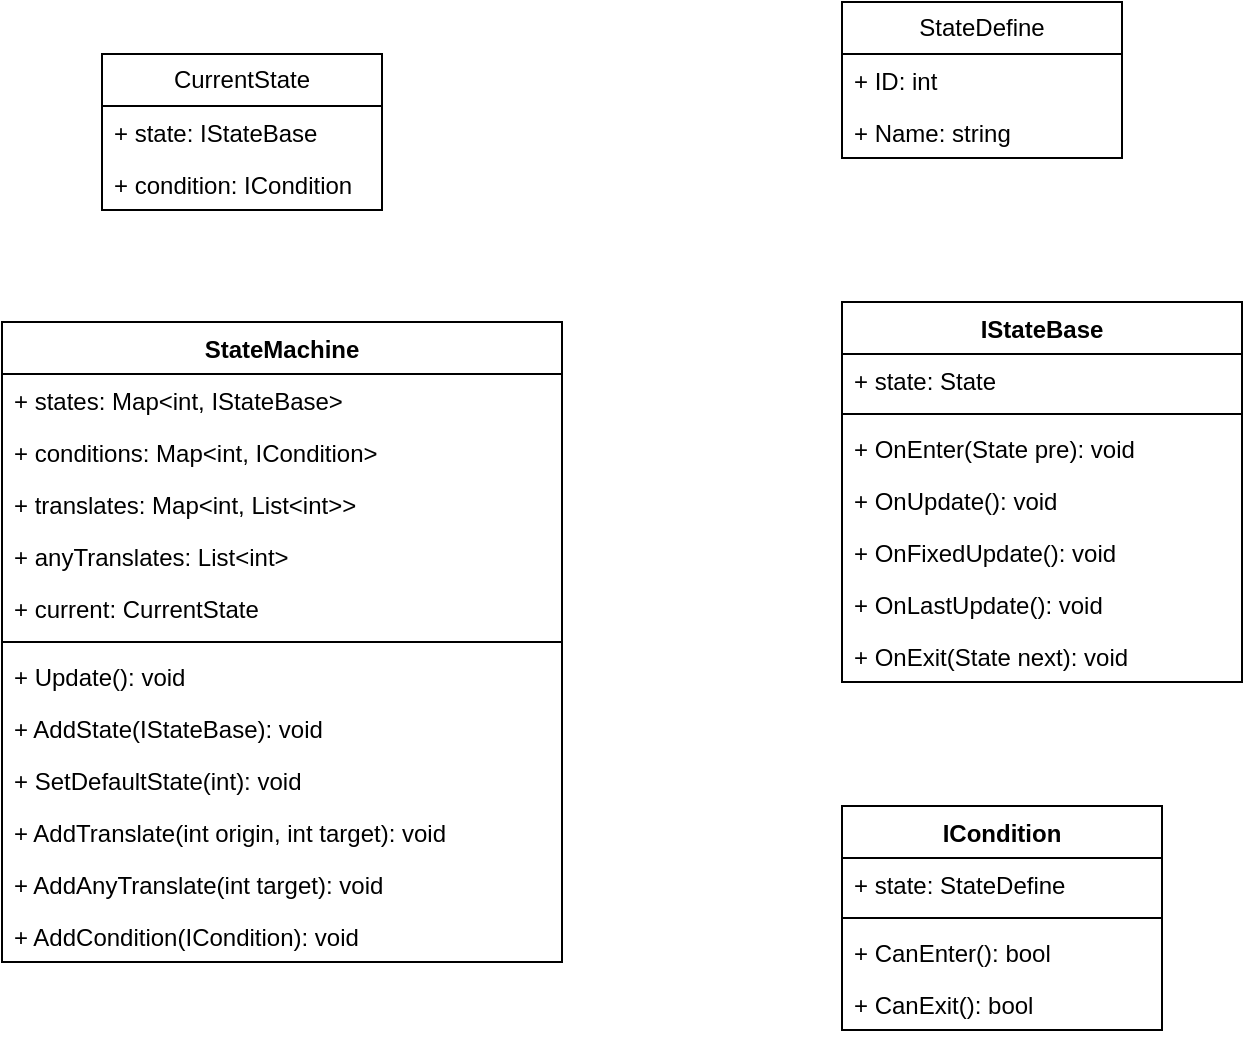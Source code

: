 <mxfile version="21.6.5" type="device">
  <diagram name="FSM" id="vwyDszYgHm88RY4JkUXV">
    <mxGraphModel dx="1434" dy="844" grid="1" gridSize="10" guides="1" tooltips="1" connect="1" arrows="1" fold="1" page="1" pageScale="1" pageWidth="827" pageHeight="1169" math="0" shadow="0">
      <root>
        <mxCell id="0" />
        <mxCell id="1" parent="0" />
        <mxCell id="rN3HB8AeasmKexe66LNI-1" value="StateMachine" style="swimlane;fontStyle=1;align=center;verticalAlign=top;childLayout=stackLayout;horizontal=1;startSize=26;horizontalStack=0;resizeParent=1;resizeParentMax=0;resizeLast=0;collapsible=1;marginBottom=0;whiteSpace=wrap;html=1;" vertex="1" parent="1">
          <mxGeometry x="80" y="330" width="280" height="320" as="geometry" />
        </mxCell>
        <mxCell id="rN3HB8AeasmKexe66LNI-2" value="+ states: Map&amp;lt;int, IStateBase&amp;gt;" style="text;strokeColor=none;fillColor=none;align=left;verticalAlign=top;spacingLeft=4;spacingRight=4;overflow=hidden;rotatable=0;points=[[0,0.5],[1,0.5]];portConstraint=eastwest;whiteSpace=wrap;html=1;" vertex="1" parent="rN3HB8AeasmKexe66LNI-1">
          <mxGeometry y="26" width="280" height="26" as="geometry" />
        </mxCell>
        <mxCell id="rN3HB8AeasmKexe66LNI-31" value="+ conditions: Map&amp;lt;int, ICondition&amp;gt;" style="text;strokeColor=none;fillColor=none;align=left;verticalAlign=top;spacingLeft=4;spacingRight=4;overflow=hidden;rotatable=0;points=[[0,0.5],[1,0.5]];portConstraint=eastwest;whiteSpace=wrap;html=1;" vertex="1" parent="rN3HB8AeasmKexe66LNI-1">
          <mxGeometry y="52" width="280" height="26" as="geometry" />
        </mxCell>
        <mxCell id="rN3HB8AeasmKexe66LNI-37" value="+ translates: Map&amp;lt;int, List&amp;lt;int&amp;gt;&amp;gt;" style="text;strokeColor=none;fillColor=none;align=left;verticalAlign=top;spacingLeft=4;spacingRight=4;overflow=hidden;rotatable=0;points=[[0,0.5],[1,0.5]];portConstraint=eastwest;whiteSpace=wrap;html=1;" vertex="1" parent="rN3HB8AeasmKexe66LNI-1">
          <mxGeometry y="78" width="280" height="26" as="geometry" />
        </mxCell>
        <mxCell id="rN3HB8AeasmKexe66LNI-38" value="+ anyTranslates: List&amp;lt;int&amp;gt;" style="text;strokeColor=none;fillColor=none;align=left;verticalAlign=top;spacingLeft=4;spacingRight=4;overflow=hidden;rotatable=0;points=[[0,0.5],[1,0.5]];portConstraint=eastwest;whiteSpace=wrap;html=1;" vertex="1" parent="rN3HB8AeasmKexe66LNI-1">
          <mxGeometry y="104" width="280" height="26" as="geometry" />
        </mxCell>
        <mxCell id="rN3HB8AeasmKexe66LNI-32" value="+ current:&amp;nbsp;CurrentState" style="text;strokeColor=none;fillColor=none;align=left;verticalAlign=top;spacingLeft=4;spacingRight=4;overflow=hidden;rotatable=0;points=[[0,0.5],[1,0.5]];portConstraint=eastwest;whiteSpace=wrap;html=1;" vertex="1" parent="rN3HB8AeasmKexe66LNI-1">
          <mxGeometry y="130" width="280" height="26" as="geometry" />
        </mxCell>
        <mxCell id="rN3HB8AeasmKexe66LNI-3" value="" style="line;strokeWidth=1;fillColor=none;align=left;verticalAlign=middle;spacingTop=-1;spacingLeft=3;spacingRight=3;rotatable=0;labelPosition=right;points=[];portConstraint=eastwest;strokeColor=inherit;" vertex="1" parent="rN3HB8AeasmKexe66LNI-1">
          <mxGeometry y="156" width="280" height="8" as="geometry" />
        </mxCell>
        <mxCell id="rN3HB8AeasmKexe66LNI-4" value="+ Update(): void" style="text;strokeColor=none;fillColor=none;align=left;verticalAlign=top;spacingLeft=4;spacingRight=4;overflow=hidden;rotatable=0;points=[[0,0.5],[1,0.5]];portConstraint=eastwest;whiteSpace=wrap;html=1;" vertex="1" parent="rN3HB8AeasmKexe66LNI-1">
          <mxGeometry y="164" width="280" height="26" as="geometry" />
        </mxCell>
        <mxCell id="rN3HB8AeasmKexe66LNI-5" value="+ AddState(IStateBase): void" style="text;strokeColor=none;fillColor=none;align=left;verticalAlign=top;spacingLeft=4;spacingRight=4;overflow=hidden;rotatable=0;points=[[0,0.5],[1,0.5]];portConstraint=eastwest;whiteSpace=wrap;html=1;" vertex="1" parent="rN3HB8AeasmKexe66LNI-1">
          <mxGeometry y="190" width="280" height="26" as="geometry" />
        </mxCell>
        <mxCell id="rN3HB8AeasmKexe66LNI-19" value="+ SetDefaultState(int): void" style="text;strokeColor=none;fillColor=none;align=left;verticalAlign=top;spacingLeft=4;spacingRight=4;overflow=hidden;rotatable=0;points=[[0,0.5],[1,0.5]];portConstraint=eastwest;whiteSpace=wrap;html=1;" vertex="1" parent="rN3HB8AeasmKexe66LNI-1">
          <mxGeometry y="216" width="280" height="26" as="geometry" />
        </mxCell>
        <mxCell id="rN3HB8AeasmKexe66LNI-18" value="+ AddTranslate(int origin, int target): void" style="text;strokeColor=none;fillColor=none;align=left;verticalAlign=top;spacingLeft=4;spacingRight=4;overflow=hidden;rotatable=0;points=[[0,0.5],[1,0.5]];portConstraint=eastwest;whiteSpace=wrap;html=1;" vertex="1" parent="rN3HB8AeasmKexe66LNI-1">
          <mxGeometry y="242" width="280" height="26" as="geometry" />
        </mxCell>
        <mxCell id="rN3HB8AeasmKexe66LNI-20" value="+ AddAnyTranslate(int target): void" style="text;strokeColor=none;fillColor=none;align=left;verticalAlign=top;spacingLeft=4;spacingRight=4;overflow=hidden;rotatable=0;points=[[0,0.5],[1,0.5]];portConstraint=eastwest;whiteSpace=wrap;html=1;" vertex="1" parent="rN3HB8AeasmKexe66LNI-1">
          <mxGeometry y="268" width="280" height="26" as="geometry" />
        </mxCell>
        <mxCell id="rN3HB8AeasmKexe66LNI-30" value="+ AddCondition(ICondition): void" style="text;strokeColor=none;fillColor=none;align=left;verticalAlign=top;spacingLeft=4;spacingRight=4;overflow=hidden;rotatable=0;points=[[0,0.5],[1,0.5]];portConstraint=eastwest;whiteSpace=wrap;html=1;" vertex="1" parent="rN3HB8AeasmKexe66LNI-1">
          <mxGeometry y="294" width="280" height="26" as="geometry" />
        </mxCell>
        <mxCell id="rN3HB8AeasmKexe66LNI-6" value="IStateBase" style="swimlane;fontStyle=1;align=center;verticalAlign=top;childLayout=stackLayout;horizontal=1;startSize=26;horizontalStack=0;resizeParent=1;resizeParentMax=0;resizeLast=0;collapsible=1;marginBottom=0;whiteSpace=wrap;html=1;" vertex="1" parent="1">
          <mxGeometry x="500" y="320" width="200" height="190" as="geometry" />
        </mxCell>
        <mxCell id="rN3HB8AeasmKexe66LNI-7" value="+ state: State" style="text;strokeColor=none;fillColor=none;align=left;verticalAlign=top;spacingLeft=4;spacingRight=4;overflow=hidden;rotatable=0;points=[[0,0.5],[1,0.5]];portConstraint=eastwest;whiteSpace=wrap;html=1;" vertex="1" parent="rN3HB8AeasmKexe66LNI-6">
          <mxGeometry y="26" width="200" height="26" as="geometry" />
        </mxCell>
        <mxCell id="rN3HB8AeasmKexe66LNI-8" value="" style="line;strokeWidth=1;fillColor=none;align=left;verticalAlign=middle;spacingTop=-1;spacingLeft=3;spacingRight=3;rotatable=0;labelPosition=right;points=[];portConstraint=eastwest;strokeColor=inherit;" vertex="1" parent="rN3HB8AeasmKexe66LNI-6">
          <mxGeometry y="52" width="200" height="8" as="geometry" />
        </mxCell>
        <mxCell id="rN3HB8AeasmKexe66LNI-9" value="+ OnEnter(State pre): void" style="text;strokeColor=none;fillColor=none;align=left;verticalAlign=top;spacingLeft=4;spacingRight=4;overflow=hidden;rotatable=0;points=[[0,0.5],[1,0.5]];portConstraint=eastwest;whiteSpace=wrap;html=1;" vertex="1" parent="rN3HB8AeasmKexe66LNI-6">
          <mxGeometry y="60" width="200" height="26" as="geometry" />
        </mxCell>
        <mxCell id="rN3HB8AeasmKexe66LNI-10" value="+ OnUpdate(): void" style="text;strokeColor=none;fillColor=none;align=left;verticalAlign=top;spacingLeft=4;spacingRight=4;overflow=hidden;rotatable=0;points=[[0,0.5],[1,0.5]];portConstraint=eastwest;whiteSpace=wrap;html=1;" vertex="1" parent="rN3HB8AeasmKexe66LNI-6">
          <mxGeometry y="86" width="200" height="26" as="geometry" />
        </mxCell>
        <mxCell id="rN3HB8AeasmKexe66LNI-23" value="+ OnFixedUpdate(): void" style="text;strokeColor=none;fillColor=none;align=left;verticalAlign=top;spacingLeft=4;spacingRight=4;overflow=hidden;rotatable=0;points=[[0,0.5],[1,0.5]];portConstraint=eastwest;whiteSpace=wrap;html=1;" vertex="1" parent="rN3HB8AeasmKexe66LNI-6">
          <mxGeometry y="112" width="200" height="26" as="geometry" />
        </mxCell>
        <mxCell id="rN3HB8AeasmKexe66LNI-24" value="+ OnLastUpdate(): void" style="text;strokeColor=none;fillColor=none;align=left;verticalAlign=top;spacingLeft=4;spacingRight=4;overflow=hidden;rotatable=0;points=[[0,0.5],[1,0.5]];portConstraint=eastwest;whiteSpace=wrap;html=1;" vertex="1" parent="rN3HB8AeasmKexe66LNI-6">
          <mxGeometry y="138" width="200" height="26" as="geometry" />
        </mxCell>
        <mxCell id="rN3HB8AeasmKexe66LNI-11" value="+ OnExit(State next): void" style="text;strokeColor=none;fillColor=none;align=left;verticalAlign=top;spacingLeft=4;spacingRight=4;overflow=hidden;rotatable=0;points=[[0,0.5],[1,0.5]];portConstraint=eastwest;whiteSpace=wrap;html=1;" vertex="1" parent="rN3HB8AeasmKexe66LNI-6">
          <mxGeometry y="164" width="200" height="26" as="geometry" />
        </mxCell>
        <mxCell id="rN3HB8AeasmKexe66LNI-14" value="StateDefine" style="swimlane;fontStyle=0;childLayout=stackLayout;horizontal=1;startSize=26;fillColor=none;horizontalStack=0;resizeParent=1;resizeParentMax=0;resizeLast=0;collapsible=1;marginBottom=0;whiteSpace=wrap;html=1;" vertex="1" parent="1">
          <mxGeometry x="500" y="170" width="140" height="78" as="geometry" />
        </mxCell>
        <mxCell id="rN3HB8AeasmKexe66LNI-15" value="+ ID: int" style="text;strokeColor=none;fillColor=none;align=left;verticalAlign=top;spacingLeft=4;spacingRight=4;overflow=hidden;rotatable=0;points=[[0,0.5],[1,0.5]];portConstraint=eastwest;whiteSpace=wrap;html=1;" vertex="1" parent="rN3HB8AeasmKexe66LNI-14">
          <mxGeometry y="26" width="140" height="26" as="geometry" />
        </mxCell>
        <mxCell id="rN3HB8AeasmKexe66LNI-16" value="+ Name: string" style="text;strokeColor=none;fillColor=none;align=left;verticalAlign=top;spacingLeft=4;spacingRight=4;overflow=hidden;rotatable=0;points=[[0,0.5],[1,0.5]];portConstraint=eastwest;whiteSpace=wrap;html=1;" vertex="1" parent="rN3HB8AeasmKexe66LNI-14">
          <mxGeometry y="52" width="140" height="26" as="geometry" />
        </mxCell>
        <mxCell id="rN3HB8AeasmKexe66LNI-25" value="ICondition" style="swimlane;fontStyle=1;align=center;verticalAlign=top;childLayout=stackLayout;horizontal=1;startSize=26;horizontalStack=0;resizeParent=1;resizeParentMax=0;resizeLast=0;collapsible=1;marginBottom=0;whiteSpace=wrap;html=1;" vertex="1" parent="1">
          <mxGeometry x="500" y="572" width="160" height="112" as="geometry" />
        </mxCell>
        <mxCell id="rN3HB8AeasmKexe66LNI-26" value="+ state:&amp;nbsp;StateDefine" style="text;strokeColor=none;fillColor=none;align=left;verticalAlign=top;spacingLeft=4;spacingRight=4;overflow=hidden;rotatable=0;points=[[0,0.5],[1,0.5]];portConstraint=eastwest;whiteSpace=wrap;html=1;" vertex="1" parent="rN3HB8AeasmKexe66LNI-25">
          <mxGeometry y="26" width="160" height="26" as="geometry" />
        </mxCell>
        <mxCell id="rN3HB8AeasmKexe66LNI-27" value="" style="line;strokeWidth=1;fillColor=none;align=left;verticalAlign=middle;spacingTop=-1;spacingLeft=3;spacingRight=3;rotatable=0;labelPosition=right;points=[];portConstraint=eastwest;strokeColor=inherit;" vertex="1" parent="rN3HB8AeasmKexe66LNI-25">
          <mxGeometry y="52" width="160" height="8" as="geometry" />
        </mxCell>
        <mxCell id="rN3HB8AeasmKexe66LNI-28" value="+ CanEnter(): bool" style="text;strokeColor=none;fillColor=none;align=left;verticalAlign=top;spacingLeft=4;spacingRight=4;overflow=hidden;rotatable=0;points=[[0,0.5],[1,0.5]];portConstraint=eastwest;whiteSpace=wrap;html=1;" vertex="1" parent="rN3HB8AeasmKexe66LNI-25">
          <mxGeometry y="60" width="160" height="26" as="geometry" />
        </mxCell>
        <mxCell id="rN3HB8AeasmKexe66LNI-29" value="+ CanExit(): bool" style="text;strokeColor=none;fillColor=none;align=left;verticalAlign=top;spacingLeft=4;spacingRight=4;overflow=hidden;rotatable=0;points=[[0,0.5],[1,0.5]];portConstraint=eastwest;whiteSpace=wrap;html=1;" vertex="1" parent="rN3HB8AeasmKexe66LNI-25">
          <mxGeometry y="86" width="160" height="26" as="geometry" />
        </mxCell>
        <mxCell id="rN3HB8AeasmKexe66LNI-33" value="CurrentState" style="swimlane;fontStyle=0;childLayout=stackLayout;horizontal=1;startSize=26;fillColor=none;horizontalStack=0;resizeParent=1;resizeParentMax=0;resizeLast=0;collapsible=1;marginBottom=0;whiteSpace=wrap;html=1;" vertex="1" parent="1">
          <mxGeometry x="130" y="196" width="140" height="78" as="geometry" />
        </mxCell>
        <mxCell id="rN3HB8AeasmKexe66LNI-34" value="+ state: IStateBase" style="text;strokeColor=none;fillColor=none;align=left;verticalAlign=top;spacingLeft=4;spacingRight=4;overflow=hidden;rotatable=0;points=[[0,0.5],[1,0.5]];portConstraint=eastwest;whiteSpace=wrap;html=1;" vertex="1" parent="rN3HB8AeasmKexe66LNI-33">
          <mxGeometry y="26" width="140" height="26" as="geometry" />
        </mxCell>
        <mxCell id="rN3HB8AeasmKexe66LNI-35" value="+ condition: ICondition" style="text;strokeColor=none;fillColor=none;align=left;verticalAlign=top;spacingLeft=4;spacingRight=4;overflow=hidden;rotatable=0;points=[[0,0.5],[1,0.5]];portConstraint=eastwest;whiteSpace=wrap;html=1;" vertex="1" parent="rN3HB8AeasmKexe66LNI-33">
          <mxGeometry y="52" width="140" height="26" as="geometry" />
        </mxCell>
      </root>
    </mxGraphModel>
  </diagram>
</mxfile>
